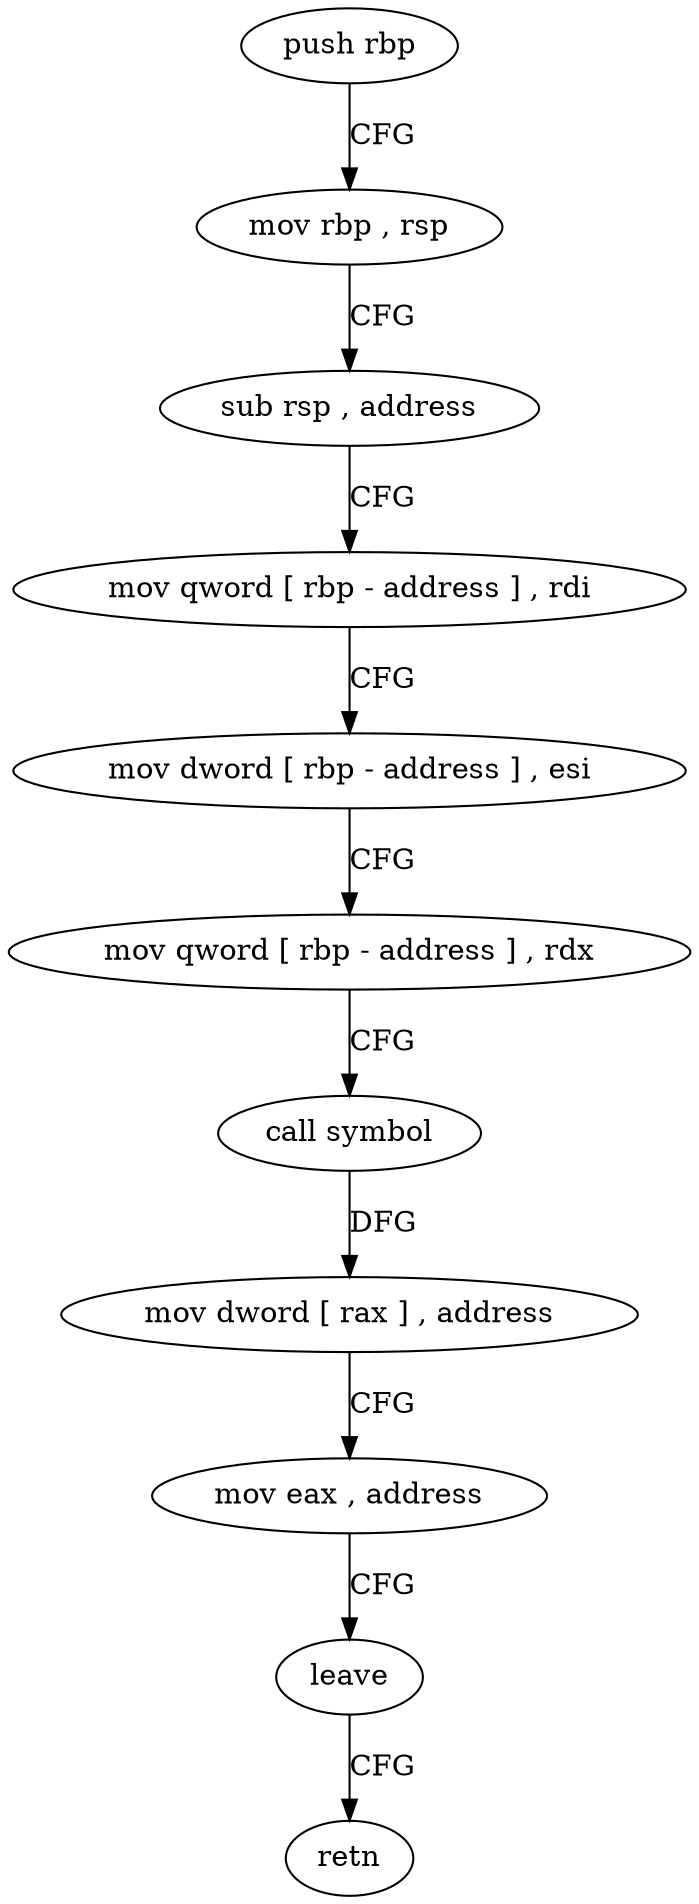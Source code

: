digraph "func" {
"4456835" [label = "push rbp" ]
"4456836" [label = "mov rbp , rsp" ]
"4456839" [label = "sub rsp , address" ]
"4456843" [label = "mov qword [ rbp - address ] , rdi" ]
"4456847" [label = "mov dword [ rbp - address ] , esi" ]
"4456850" [label = "mov qword [ rbp - address ] , rdx" ]
"4456854" [label = "call symbol" ]
"4456859" [label = "mov dword [ rax ] , address" ]
"4456865" [label = "mov eax , address" ]
"4456870" [label = "leave" ]
"4456871" [label = "retn" ]
"4456835" -> "4456836" [ label = "CFG" ]
"4456836" -> "4456839" [ label = "CFG" ]
"4456839" -> "4456843" [ label = "CFG" ]
"4456843" -> "4456847" [ label = "CFG" ]
"4456847" -> "4456850" [ label = "CFG" ]
"4456850" -> "4456854" [ label = "CFG" ]
"4456854" -> "4456859" [ label = "DFG" ]
"4456859" -> "4456865" [ label = "CFG" ]
"4456865" -> "4456870" [ label = "CFG" ]
"4456870" -> "4456871" [ label = "CFG" ]
}
